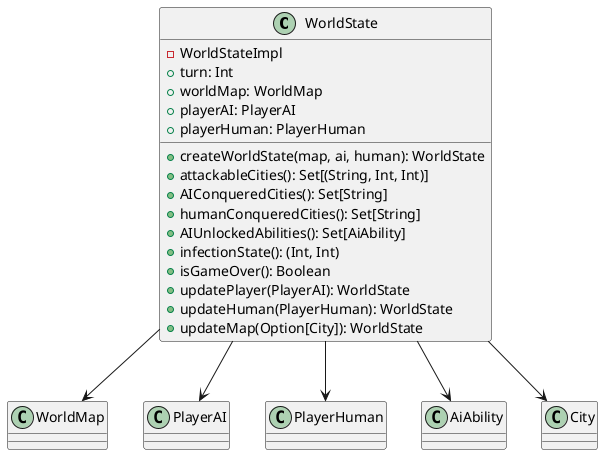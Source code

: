 @startuml
class WorldState {
  - WorldStateImpl
  + createWorldState(map, ai, human): WorldState
  + turn: Int
  + worldMap: WorldMap
  + playerAI: PlayerAI
  + playerHuman: PlayerHuman
  + attackableCities(): Set[(String, Int, Int)]
  + AIConqueredCities(): Set[String]
  + humanConqueredCities(): Set[String]
  + AIUnlockedAbilities(): Set[AiAbility]
  + infectionState(): (Int, Int)
  + isGameOver(): Boolean
  + updatePlayer(PlayerAI): WorldState
  + updateHuman(PlayerHuman): WorldState
  + updateMap(Option[City]): WorldState
}

WorldState --> WorldMap
WorldState --> PlayerAI
WorldState --> PlayerHuman
WorldState --> AiAbility
WorldState --> City
@enduml
